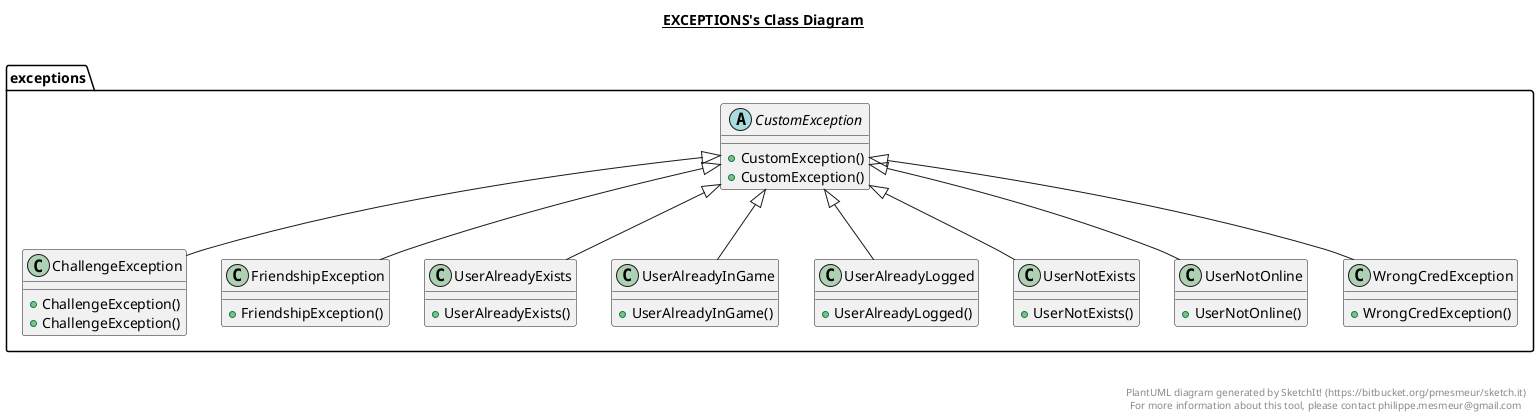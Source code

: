 @startuml

title __EXCEPTIONS's Class Diagram__\n

  namespace exceptions {
    class exceptions.ChallengeException {
        + ChallengeException()
        + ChallengeException()
    }
  }
  

  namespace exceptions {
    abstract class exceptions.CustomException {
        + CustomException()
        + CustomException()
    }
  }
  

  namespace exceptions {
    class exceptions.FriendshipException {
        + FriendshipException()
    }
  }
  

  namespace exceptions {
    class exceptions.UserAlreadyExists {
        + UserAlreadyExists()
    }
  }
  

  namespace exceptions {
    class exceptions.UserAlreadyInGame {
        + UserAlreadyInGame()
    }
  }
  

  namespace exceptions {
    class exceptions.UserAlreadyLogged {
        + UserAlreadyLogged()
    }
  }
  

  namespace exceptions {
    class exceptions.UserNotExists {
        + UserNotExists()
    }
  }
  

  namespace exceptions {
    class exceptions.UserNotOnline {
        + UserNotOnline()
    }
  }
  

  namespace exceptions {
    class exceptions.WrongCredException {
        + WrongCredException()
    }
  }
  

  exceptions.ChallengeException -up-|> exceptions.CustomException
  exceptions.FriendshipException -up-|> exceptions.CustomException
  exceptions.UserAlreadyExists -up-|> exceptions.CustomException
  exceptions.UserAlreadyInGame -up-|> exceptions.CustomException
  exceptions.UserAlreadyLogged -up-|> exceptions.CustomException
  exceptions.UserNotExists -up-|> exceptions.CustomException
  exceptions.UserNotOnline -up-|> exceptions.CustomException
  exceptions.WrongCredException -up-|> exceptions.CustomException


right footer


PlantUML diagram generated by SketchIt! (https://bitbucket.org/pmesmeur/sketch.it)
For more information about this tool, please contact philippe.mesmeur@gmail.com
endfooter

@enduml
